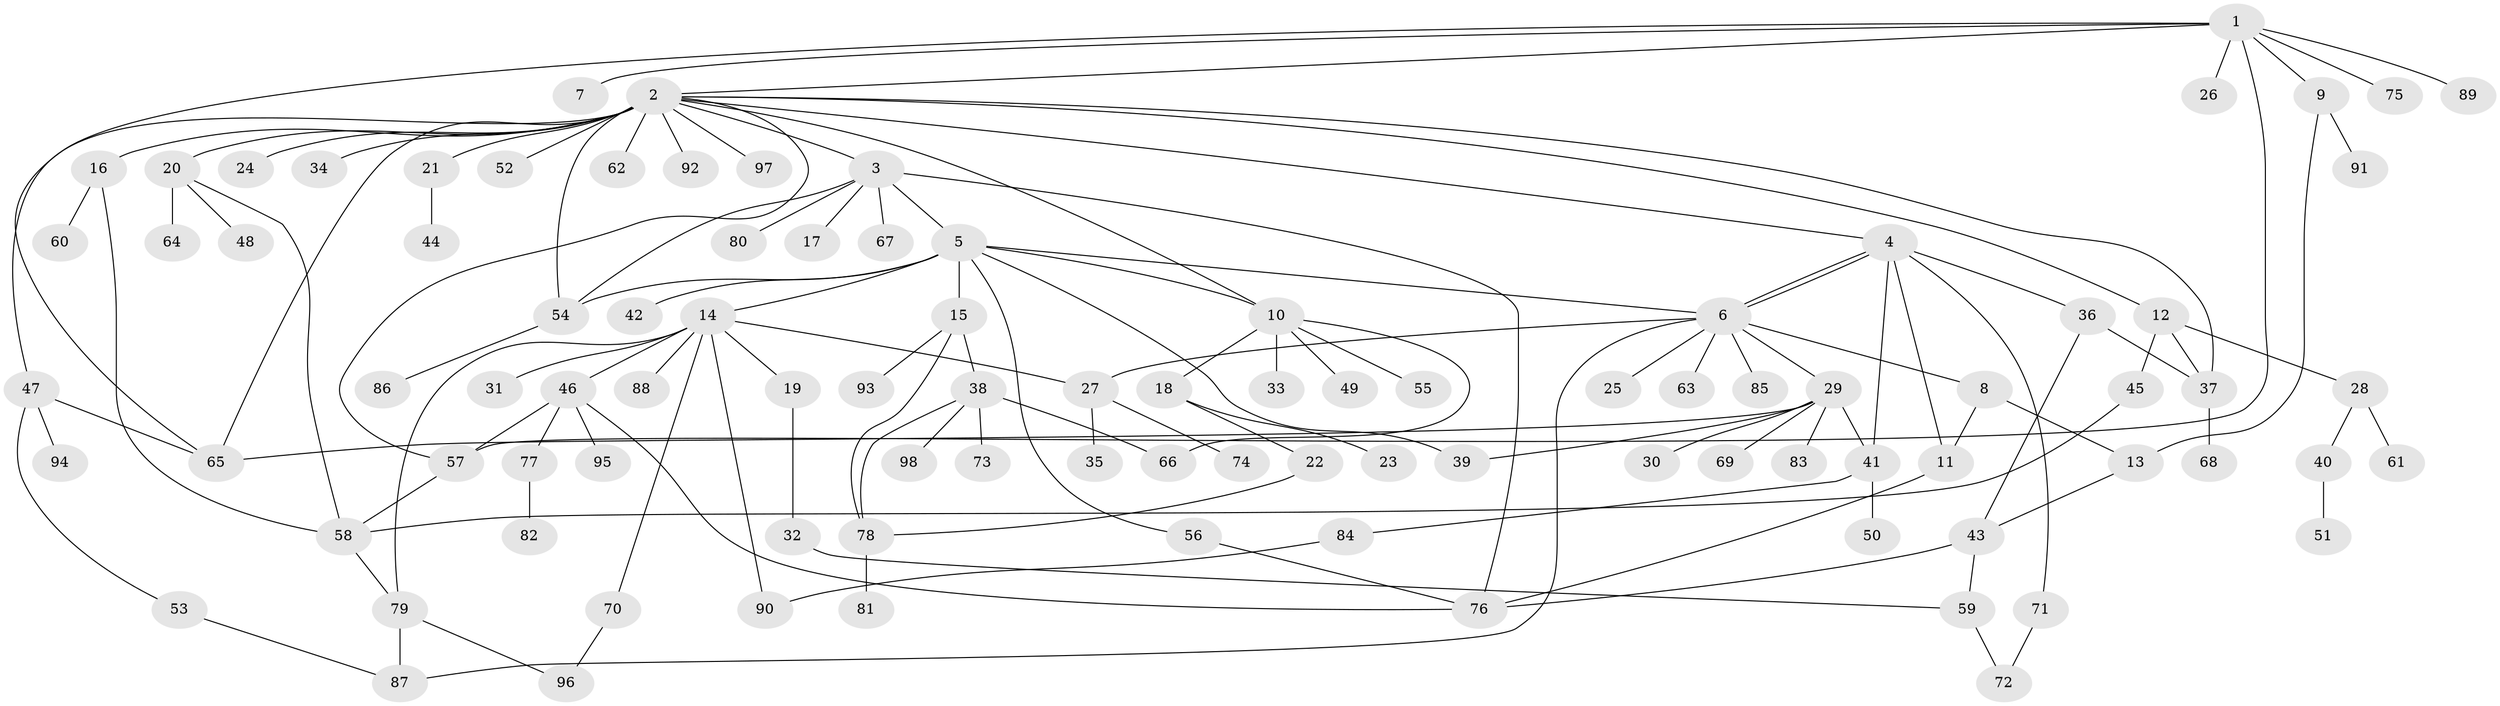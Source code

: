 // coarse degree distribution, {14: 0.034482758620689655, 1: 0.6206896551724138, 11: 0.017241379310344827, 2: 0.1896551724137931, 5: 0.017241379310344827, 4: 0.05172413793103448, 6: 0.017241379310344827, 7: 0.017241379310344827, 10: 0.017241379310344827, 9: 0.017241379310344827}
// Generated by graph-tools (version 1.1) at 2025/51/03/04/25 21:51:42]
// undirected, 98 vertices, 132 edges
graph export_dot {
graph [start="1"]
  node [color=gray90,style=filled];
  1;
  2;
  3;
  4;
  5;
  6;
  7;
  8;
  9;
  10;
  11;
  12;
  13;
  14;
  15;
  16;
  17;
  18;
  19;
  20;
  21;
  22;
  23;
  24;
  25;
  26;
  27;
  28;
  29;
  30;
  31;
  32;
  33;
  34;
  35;
  36;
  37;
  38;
  39;
  40;
  41;
  42;
  43;
  44;
  45;
  46;
  47;
  48;
  49;
  50;
  51;
  52;
  53;
  54;
  55;
  56;
  57;
  58;
  59;
  60;
  61;
  62;
  63;
  64;
  65;
  66;
  67;
  68;
  69;
  70;
  71;
  72;
  73;
  74;
  75;
  76;
  77;
  78;
  79;
  80;
  81;
  82;
  83;
  84;
  85;
  86;
  87;
  88;
  89;
  90;
  91;
  92;
  93;
  94;
  95;
  96;
  97;
  98;
  1 -- 2;
  1 -- 7;
  1 -- 9;
  1 -- 26;
  1 -- 57;
  1 -- 65;
  1 -- 75;
  1 -- 89;
  2 -- 3;
  2 -- 4;
  2 -- 10;
  2 -- 12;
  2 -- 16;
  2 -- 20;
  2 -- 21;
  2 -- 24;
  2 -- 34;
  2 -- 37;
  2 -- 47;
  2 -- 52;
  2 -- 54;
  2 -- 57;
  2 -- 62;
  2 -- 65;
  2 -- 92;
  2 -- 97;
  3 -- 5;
  3 -- 17;
  3 -- 54;
  3 -- 67;
  3 -- 76;
  3 -- 80;
  4 -- 6;
  4 -- 6;
  4 -- 11;
  4 -- 36;
  4 -- 41;
  4 -- 71;
  5 -- 6;
  5 -- 10;
  5 -- 14;
  5 -- 15;
  5 -- 39;
  5 -- 42;
  5 -- 54;
  5 -- 56;
  6 -- 8;
  6 -- 25;
  6 -- 27;
  6 -- 29;
  6 -- 63;
  6 -- 85;
  6 -- 87;
  8 -- 11;
  8 -- 13;
  9 -- 13;
  9 -- 91;
  10 -- 18;
  10 -- 33;
  10 -- 49;
  10 -- 55;
  10 -- 66;
  11 -- 76;
  12 -- 28;
  12 -- 37;
  12 -- 45;
  13 -- 43;
  14 -- 19;
  14 -- 27;
  14 -- 31;
  14 -- 46;
  14 -- 70;
  14 -- 79;
  14 -- 88;
  14 -- 90;
  15 -- 38;
  15 -- 78;
  15 -- 93;
  16 -- 58;
  16 -- 60;
  18 -- 22;
  18 -- 23;
  19 -- 32;
  20 -- 48;
  20 -- 58;
  20 -- 64;
  21 -- 44;
  22 -- 78;
  27 -- 35;
  27 -- 74;
  28 -- 40;
  28 -- 61;
  29 -- 30;
  29 -- 39;
  29 -- 41;
  29 -- 65;
  29 -- 69;
  29 -- 83;
  32 -- 59;
  36 -- 37;
  36 -- 43;
  37 -- 68;
  38 -- 66;
  38 -- 73;
  38 -- 78;
  38 -- 98;
  40 -- 51;
  41 -- 50;
  41 -- 84;
  43 -- 59;
  43 -- 76;
  45 -- 58;
  46 -- 57;
  46 -- 76;
  46 -- 77;
  46 -- 95;
  47 -- 53;
  47 -- 65;
  47 -- 94;
  53 -- 87;
  54 -- 86;
  56 -- 76;
  57 -- 58;
  58 -- 79;
  59 -- 72;
  70 -- 96;
  71 -- 72;
  77 -- 82;
  78 -- 81;
  79 -- 87;
  79 -- 96;
  84 -- 90;
}
